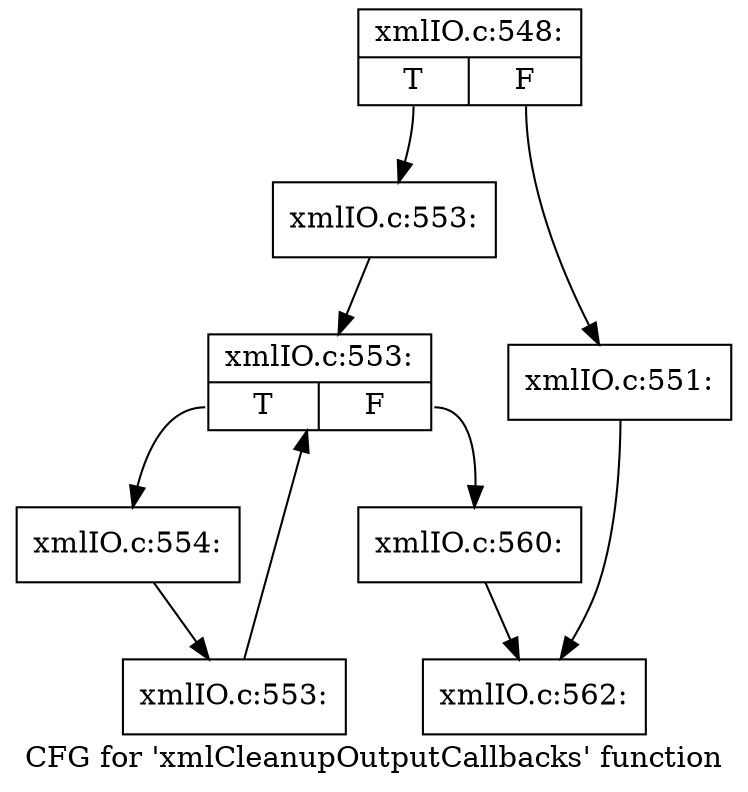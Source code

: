 digraph "CFG for 'xmlCleanupOutputCallbacks' function" {
	label="CFG for 'xmlCleanupOutputCallbacks' function";

	Node0x55ed346d01c0 [shape=record,label="{xmlIO.c:548:|{<s0>T|<s1>F}}"];
	Node0x55ed346d01c0:s0 -> Node0x55ed346d0cd0;
	Node0x55ed346d01c0:s1 -> Node0x55ed346d0c80;
	Node0x55ed346d0c80 [shape=record,label="{xmlIO.c:551:}"];
	Node0x55ed346d0c80 -> Node0x55ed346ce170;
	Node0x55ed346d0cd0 [shape=record,label="{xmlIO.c:553:}"];
	Node0x55ed346d0cd0 -> Node0x55ed346cba20;
	Node0x55ed346cba20 [shape=record,label="{xmlIO.c:553:|{<s0>T|<s1>F}}"];
	Node0x55ed346cba20:s0 -> Node0x55ed346d03a0;
	Node0x55ed346cba20:s1 -> Node0x55ed346d1070;
	Node0x55ed346d03a0 [shape=record,label="{xmlIO.c:554:}"];
	Node0x55ed346d03a0 -> Node0x55ed346ce060;
	Node0x55ed346ce060 [shape=record,label="{xmlIO.c:553:}"];
	Node0x55ed346ce060 -> Node0x55ed346cba20;
	Node0x55ed346d1070 [shape=record,label="{xmlIO.c:560:}"];
	Node0x55ed346d1070 -> Node0x55ed346ce170;
	Node0x55ed346ce170 [shape=record,label="{xmlIO.c:562:}"];
}
